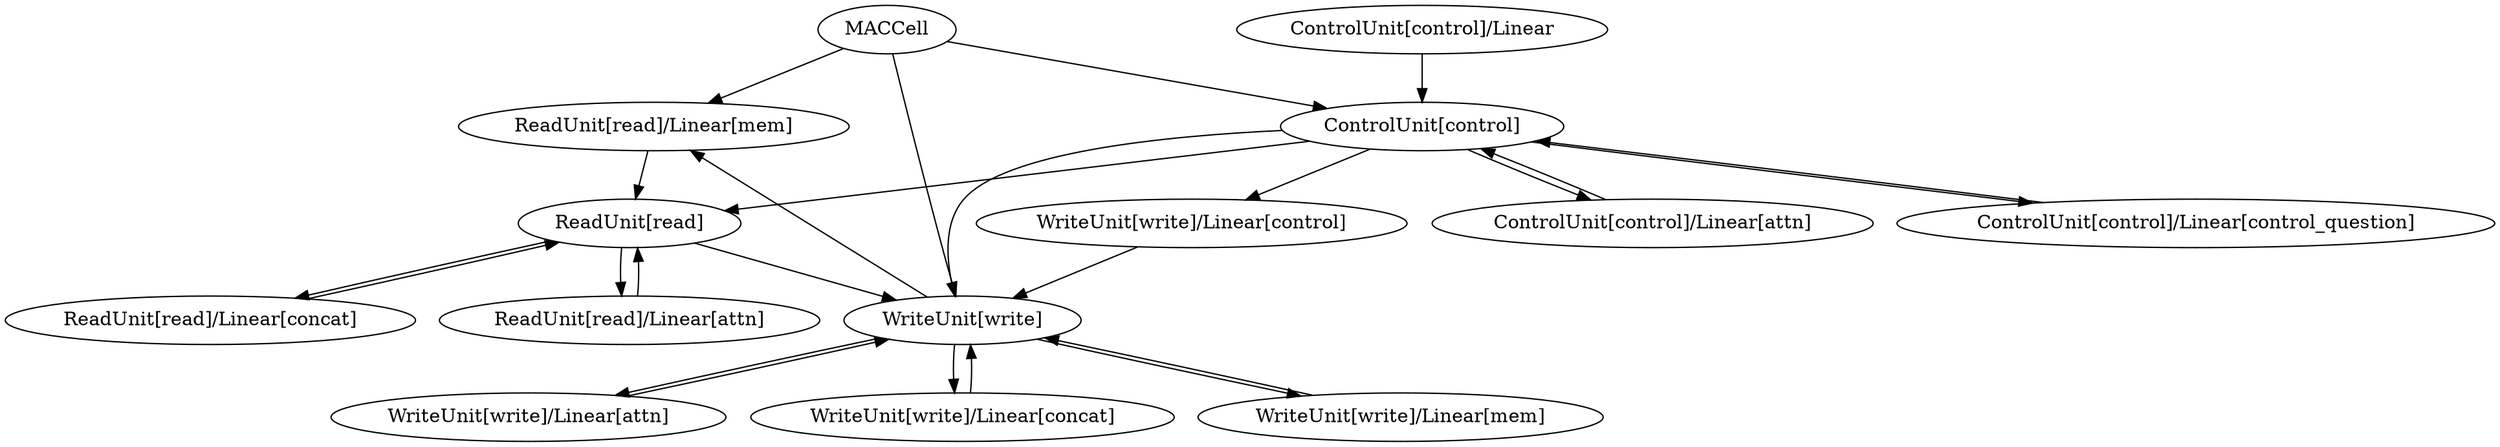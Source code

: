 strict digraph  {
"ReadUnit[read]/Linear[mem]";
"ReadUnit[read]";
"ControlUnit[control]/Linear";
"ControlUnit[control]";
"ReadUnit[read]/Linear[concat]";
"ControlUnit[control]/Linear[attn]";
"ReadUnit[read]/Linear[attn]";
"WriteUnit[write]/Linear[attn]";
"WriteUnit[write]";
"WriteUnit[write]/Linear[concat]";
MACCell;
"WriteUnit[write]/Linear[control]";
"ControlUnit[control]/Linear[control_question]";
"WriteUnit[write]/Linear[mem]";
"ReadUnit[read]/Linear[mem]" -> "ReadUnit[read]";
"ReadUnit[read]" -> "WriteUnit[write]";
"ReadUnit[read]" -> "ReadUnit[read]/Linear[attn]";
"ReadUnit[read]" -> "ReadUnit[read]/Linear[concat]";
"ControlUnit[control]/Linear" -> "ControlUnit[control]";
"ControlUnit[control]" -> "WriteUnit[write]/Linear[control]";
"ControlUnit[control]" -> "ControlUnit[control]/Linear[attn]";
"ControlUnit[control]" -> "ControlUnit[control]/Linear[control_question]";
"ControlUnit[control]" -> "ReadUnit[read]";
"ControlUnit[control]" -> "WriteUnit[write]";
"ReadUnit[read]/Linear[concat]" -> "ReadUnit[read]";
"ControlUnit[control]/Linear[attn]" -> "ControlUnit[control]";
"ReadUnit[read]/Linear[attn]" -> "ReadUnit[read]";
"WriteUnit[write]/Linear[attn]" -> "WriteUnit[write]";
"WriteUnit[write]" -> "ReadUnit[read]/Linear[mem]";
"WriteUnit[write]" -> "WriteUnit[write]/Linear[attn]";
"WriteUnit[write]" -> "WriteUnit[write]/Linear[mem]";
"WriteUnit[write]" -> "WriteUnit[write]/Linear[concat]";
"WriteUnit[write]/Linear[concat]" -> "WriteUnit[write]";
MACCell -> "WriteUnit[write]";
MACCell -> "ControlUnit[control]";
MACCell -> "ReadUnit[read]/Linear[mem]";
"WriteUnit[write]/Linear[control]" -> "WriteUnit[write]";
"ControlUnit[control]/Linear[control_question]" -> "ControlUnit[control]";
"WriteUnit[write]/Linear[mem]" -> "WriteUnit[write]";
}
